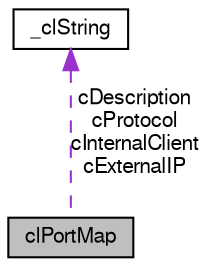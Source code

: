 digraph G
{
  edge [fontname="FreeSans",fontsize="10",labelfontname="FreeSans",labelfontsize="10"];
  node [fontname="FreeSans",fontsize="10",shape=record];
  Node1 [label="clPortMap",height=0.2,width=0.4,color="black", fillcolor="grey75", style="filled" fontcolor="black"];
  Node2 -> Node1 [dir=back,color="darkorchid3",fontsize="10",style="dashed",label="cDescription\ncProtocol\ncInternalClient\ncExternalIP",fontname="FreeSans"];
  Node2 [label="_clString",height=0.2,width=0.4,color="black", fillcolor="white", style="filled",URL="$struct__cl_string.html"];
}
